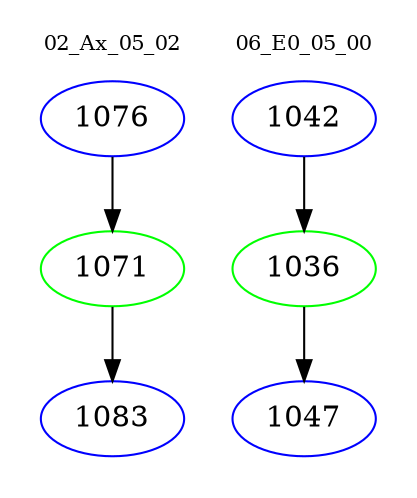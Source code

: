 digraph{
subgraph cluster_0 {
color = white
label = "02_Ax_05_02";
fontsize=10;
T0_1076 [label="1076", color="blue"]
T0_1076 -> T0_1071 [color="black"]
T0_1071 [label="1071", color="green"]
T0_1071 -> T0_1083 [color="black"]
T0_1083 [label="1083", color="blue"]
}
subgraph cluster_1 {
color = white
label = "06_E0_05_00";
fontsize=10;
T1_1042 [label="1042", color="blue"]
T1_1042 -> T1_1036 [color="black"]
T1_1036 [label="1036", color="green"]
T1_1036 -> T1_1047 [color="black"]
T1_1047 [label="1047", color="blue"]
}
}
